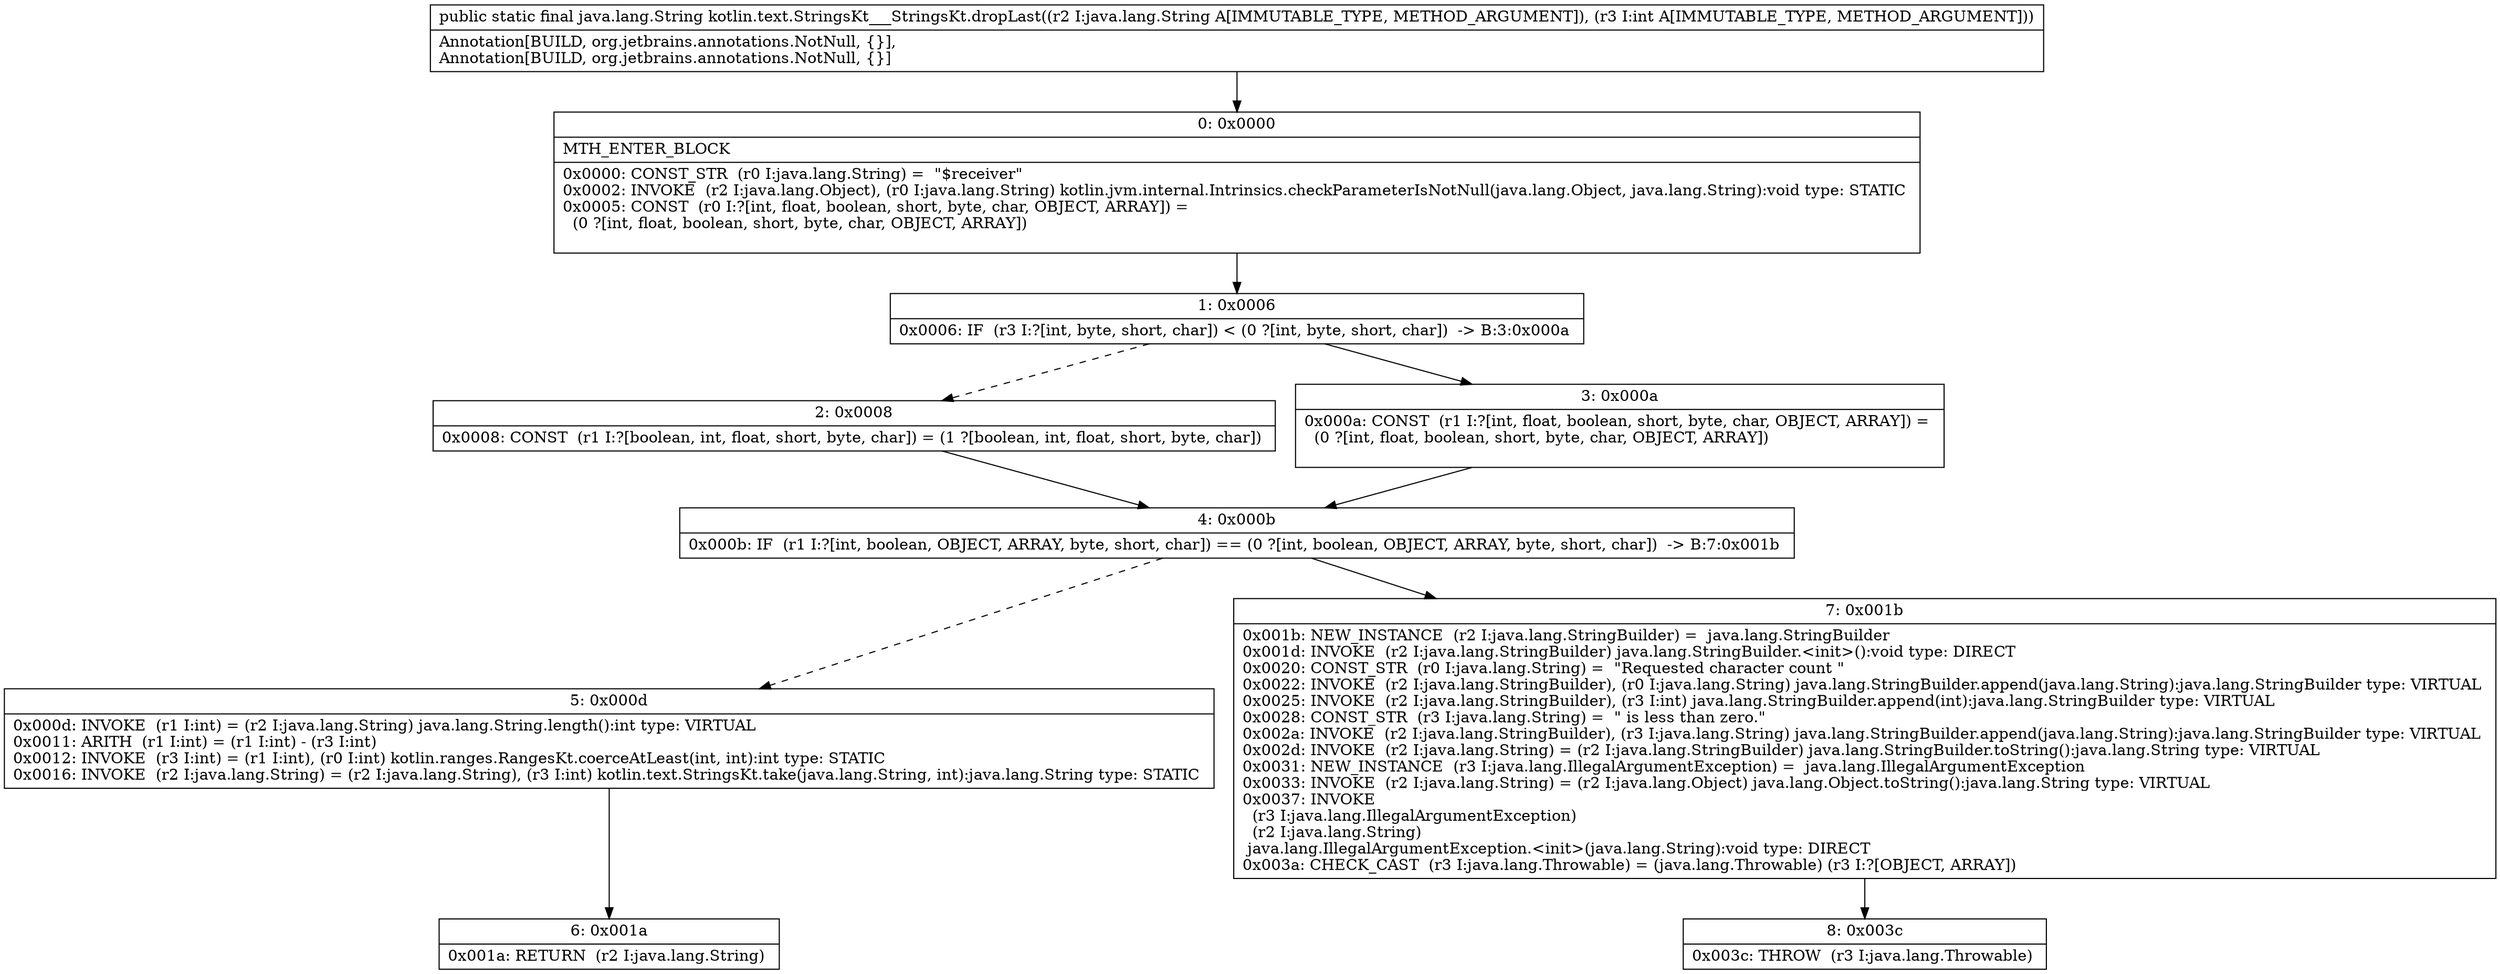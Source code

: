 digraph "CFG forkotlin.text.StringsKt___StringsKt.dropLast(Ljava\/lang\/String;I)Ljava\/lang\/String;" {
Node_0 [shape=record,label="{0\:\ 0x0000|MTH_ENTER_BLOCK\l|0x0000: CONST_STR  (r0 I:java.lang.String) =  \"$receiver\" \l0x0002: INVOKE  (r2 I:java.lang.Object), (r0 I:java.lang.String) kotlin.jvm.internal.Intrinsics.checkParameterIsNotNull(java.lang.Object, java.lang.String):void type: STATIC \l0x0005: CONST  (r0 I:?[int, float, boolean, short, byte, char, OBJECT, ARRAY]) = \l  (0 ?[int, float, boolean, short, byte, char, OBJECT, ARRAY])\l \l}"];
Node_1 [shape=record,label="{1\:\ 0x0006|0x0006: IF  (r3 I:?[int, byte, short, char]) \< (0 ?[int, byte, short, char])  \-\> B:3:0x000a \l}"];
Node_2 [shape=record,label="{2\:\ 0x0008|0x0008: CONST  (r1 I:?[boolean, int, float, short, byte, char]) = (1 ?[boolean, int, float, short, byte, char]) \l}"];
Node_3 [shape=record,label="{3\:\ 0x000a|0x000a: CONST  (r1 I:?[int, float, boolean, short, byte, char, OBJECT, ARRAY]) = \l  (0 ?[int, float, boolean, short, byte, char, OBJECT, ARRAY])\l \l}"];
Node_4 [shape=record,label="{4\:\ 0x000b|0x000b: IF  (r1 I:?[int, boolean, OBJECT, ARRAY, byte, short, char]) == (0 ?[int, boolean, OBJECT, ARRAY, byte, short, char])  \-\> B:7:0x001b \l}"];
Node_5 [shape=record,label="{5\:\ 0x000d|0x000d: INVOKE  (r1 I:int) = (r2 I:java.lang.String) java.lang.String.length():int type: VIRTUAL \l0x0011: ARITH  (r1 I:int) = (r1 I:int) \- (r3 I:int) \l0x0012: INVOKE  (r3 I:int) = (r1 I:int), (r0 I:int) kotlin.ranges.RangesKt.coerceAtLeast(int, int):int type: STATIC \l0x0016: INVOKE  (r2 I:java.lang.String) = (r2 I:java.lang.String), (r3 I:int) kotlin.text.StringsKt.take(java.lang.String, int):java.lang.String type: STATIC \l}"];
Node_6 [shape=record,label="{6\:\ 0x001a|0x001a: RETURN  (r2 I:java.lang.String) \l}"];
Node_7 [shape=record,label="{7\:\ 0x001b|0x001b: NEW_INSTANCE  (r2 I:java.lang.StringBuilder) =  java.lang.StringBuilder \l0x001d: INVOKE  (r2 I:java.lang.StringBuilder) java.lang.StringBuilder.\<init\>():void type: DIRECT \l0x0020: CONST_STR  (r0 I:java.lang.String) =  \"Requested character count \" \l0x0022: INVOKE  (r2 I:java.lang.StringBuilder), (r0 I:java.lang.String) java.lang.StringBuilder.append(java.lang.String):java.lang.StringBuilder type: VIRTUAL \l0x0025: INVOKE  (r2 I:java.lang.StringBuilder), (r3 I:int) java.lang.StringBuilder.append(int):java.lang.StringBuilder type: VIRTUAL \l0x0028: CONST_STR  (r3 I:java.lang.String) =  \" is less than zero.\" \l0x002a: INVOKE  (r2 I:java.lang.StringBuilder), (r3 I:java.lang.String) java.lang.StringBuilder.append(java.lang.String):java.lang.StringBuilder type: VIRTUAL \l0x002d: INVOKE  (r2 I:java.lang.String) = (r2 I:java.lang.StringBuilder) java.lang.StringBuilder.toString():java.lang.String type: VIRTUAL \l0x0031: NEW_INSTANCE  (r3 I:java.lang.IllegalArgumentException) =  java.lang.IllegalArgumentException \l0x0033: INVOKE  (r2 I:java.lang.String) = (r2 I:java.lang.Object) java.lang.Object.toString():java.lang.String type: VIRTUAL \l0x0037: INVOKE  \l  (r3 I:java.lang.IllegalArgumentException)\l  (r2 I:java.lang.String)\l java.lang.IllegalArgumentException.\<init\>(java.lang.String):void type: DIRECT \l0x003a: CHECK_CAST  (r3 I:java.lang.Throwable) = (java.lang.Throwable) (r3 I:?[OBJECT, ARRAY]) \l}"];
Node_8 [shape=record,label="{8\:\ 0x003c|0x003c: THROW  (r3 I:java.lang.Throwable) \l}"];
MethodNode[shape=record,label="{public static final java.lang.String kotlin.text.StringsKt___StringsKt.dropLast((r2 I:java.lang.String A[IMMUTABLE_TYPE, METHOD_ARGUMENT]), (r3 I:int A[IMMUTABLE_TYPE, METHOD_ARGUMENT]))  | Annotation[BUILD, org.jetbrains.annotations.NotNull, \{\}], \lAnnotation[BUILD, org.jetbrains.annotations.NotNull, \{\}]\l}"];
MethodNode -> Node_0;
Node_0 -> Node_1;
Node_1 -> Node_2[style=dashed];
Node_1 -> Node_3;
Node_2 -> Node_4;
Node_3 -> Node_4;
Node_4 -> Node_5[style=dashed];
Node_4 -> Node_7;
Node_5 -> Node_6;
Node_7 -> Node_8;
}

